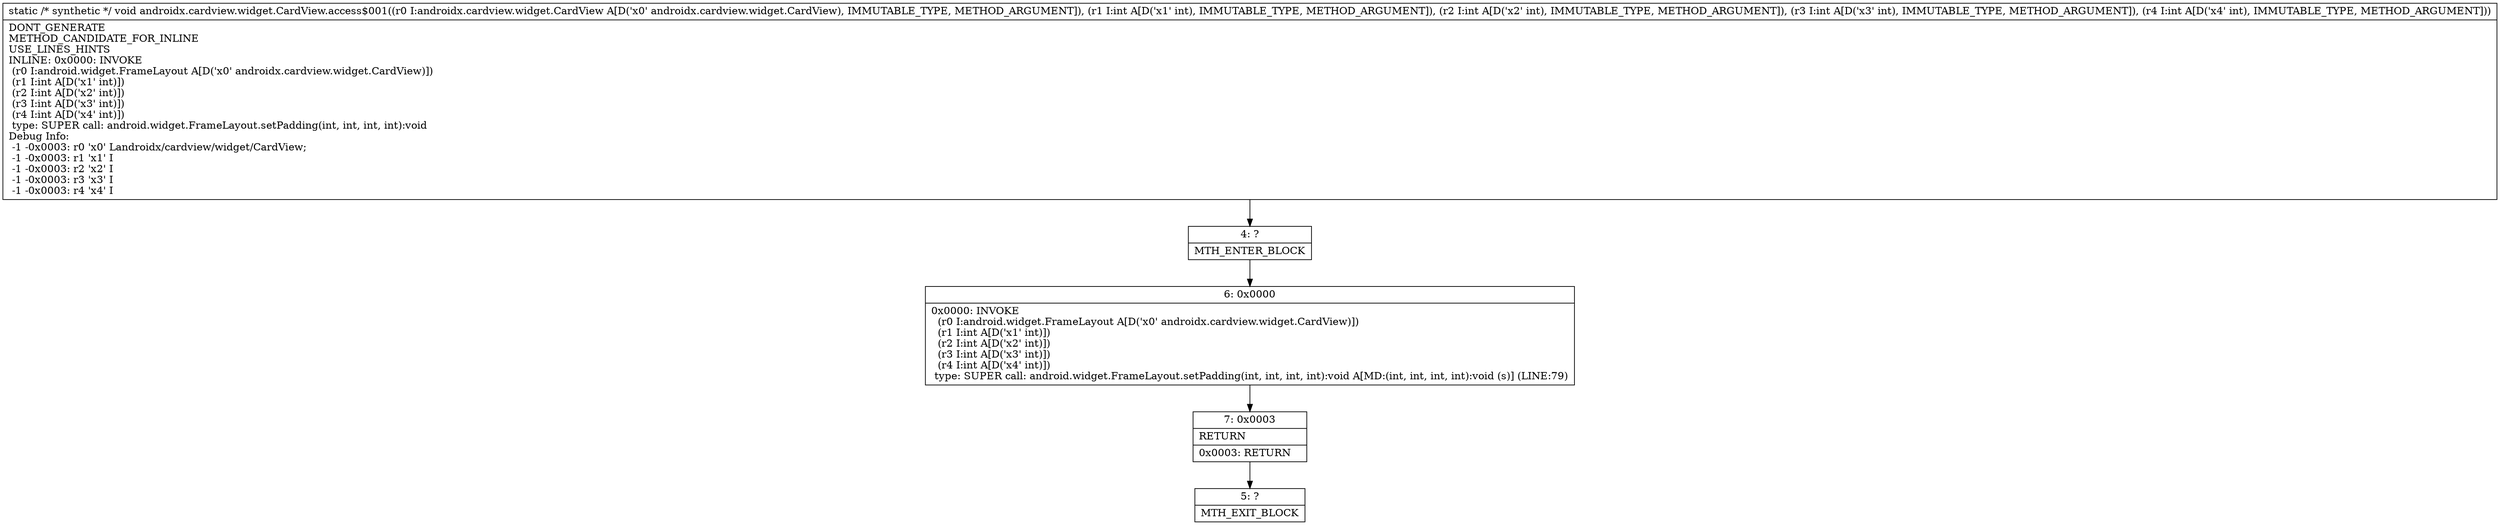 digraph "CFG forandroidx.cardview.widget.CardView.access$001(Landroidx\/cardview\/widget\/CardView;IIII)V" {
Node_4 [shape=record,label="{4\:\ ?|MTH_ENTER_BLOCK\l}"];
Node_6 [shape=record,label="{6\:\ 0x0000|0x0000: INVOKE  \l  (r0 I:android.widget.FrameLayout A[D('x0' androidx.cardview.widget.CardView)])\l  (r1 I:int A[D('x1' int)])\l  (r2 I:int A[D('x2' int)])\l  (r3 I:int A[D('x3' int)])\l  (r4 I:int A[D('x4' int)])\l type: SUPER call: android.widget.FrameLayout.setPadding(int, int, int, int):void A[MD:(int, int, int, int):void (s)] (LINE:79)\l}"];
Node_7 [shape=record,label="{7\:\ 0x0003|RETURN\l|0x0003: RETURN   \l}"];
Node_5 [shape=record,label="{5\:\ ?|MTH_EXIT_BLOCK\l}"];
MethodNode[shape=record,label="{static \/* synthetic *\/ void androidx.cardview.widget.CardView.access$001((r0 I:androidx.cardview.widget.CardView A[D('x0' androidx.cardview.widget.CardView), IMMUTABLE_TYPE, METHOD_ARGUMENT]), (r1 I:int A[D('x1' int), IMMUTABLE_TYPE, METHOD_ARGUMENT]), (r2 I:int A[D('x2' int), IMMUTABLE_TYPE, METHOD_ARGUMENT]), (r3 I:int A[D('x3' int), IMMUTABLE_TYPE, METHOD_ARGUMENT]), (r4 I:int A[D('x4' int), IMMUTABLE_TYPE, METHOD_ARGUMENT]))  | DONT_GENERATE\lMETHOD_CANDIDATE_FOR_INLINE\lUSE_LINES_HINTS\lINLINE: 0x0000: INVOKE  \l  (r0 I:android.widget.FrameLayout A[D('x0' androidx.cardview.widget.CardView)])\l  (r1 I:int A[D('x1' int)])\l  (r2 I:int A[D('x2' int)])\l  (r3 I:int A[D('x3' int)])\l  (r4 I:int A[D('x4' int)])\l type: SUPER call: android.widget.FrameLayout.setPadding(int, int, int, int):void\lDebug Info:\l  \-1 \-0x0003: r0 'x0' Landroidx\/cardview\/widget\/CardView;\l  \-1 \-0x0003: r1 'x1' I\l  \-1 \-0x0003: r2 'x2' I\l  \-1 \-0x0003: r3 'x3' I\l  \-1 \-0x0003: r4 'x4' I\l}"];
MethodNode -> Node_4;Node_4 -> Node_6;
Node_6 -> Node_7;
Node_7 -> Node_5;
}

